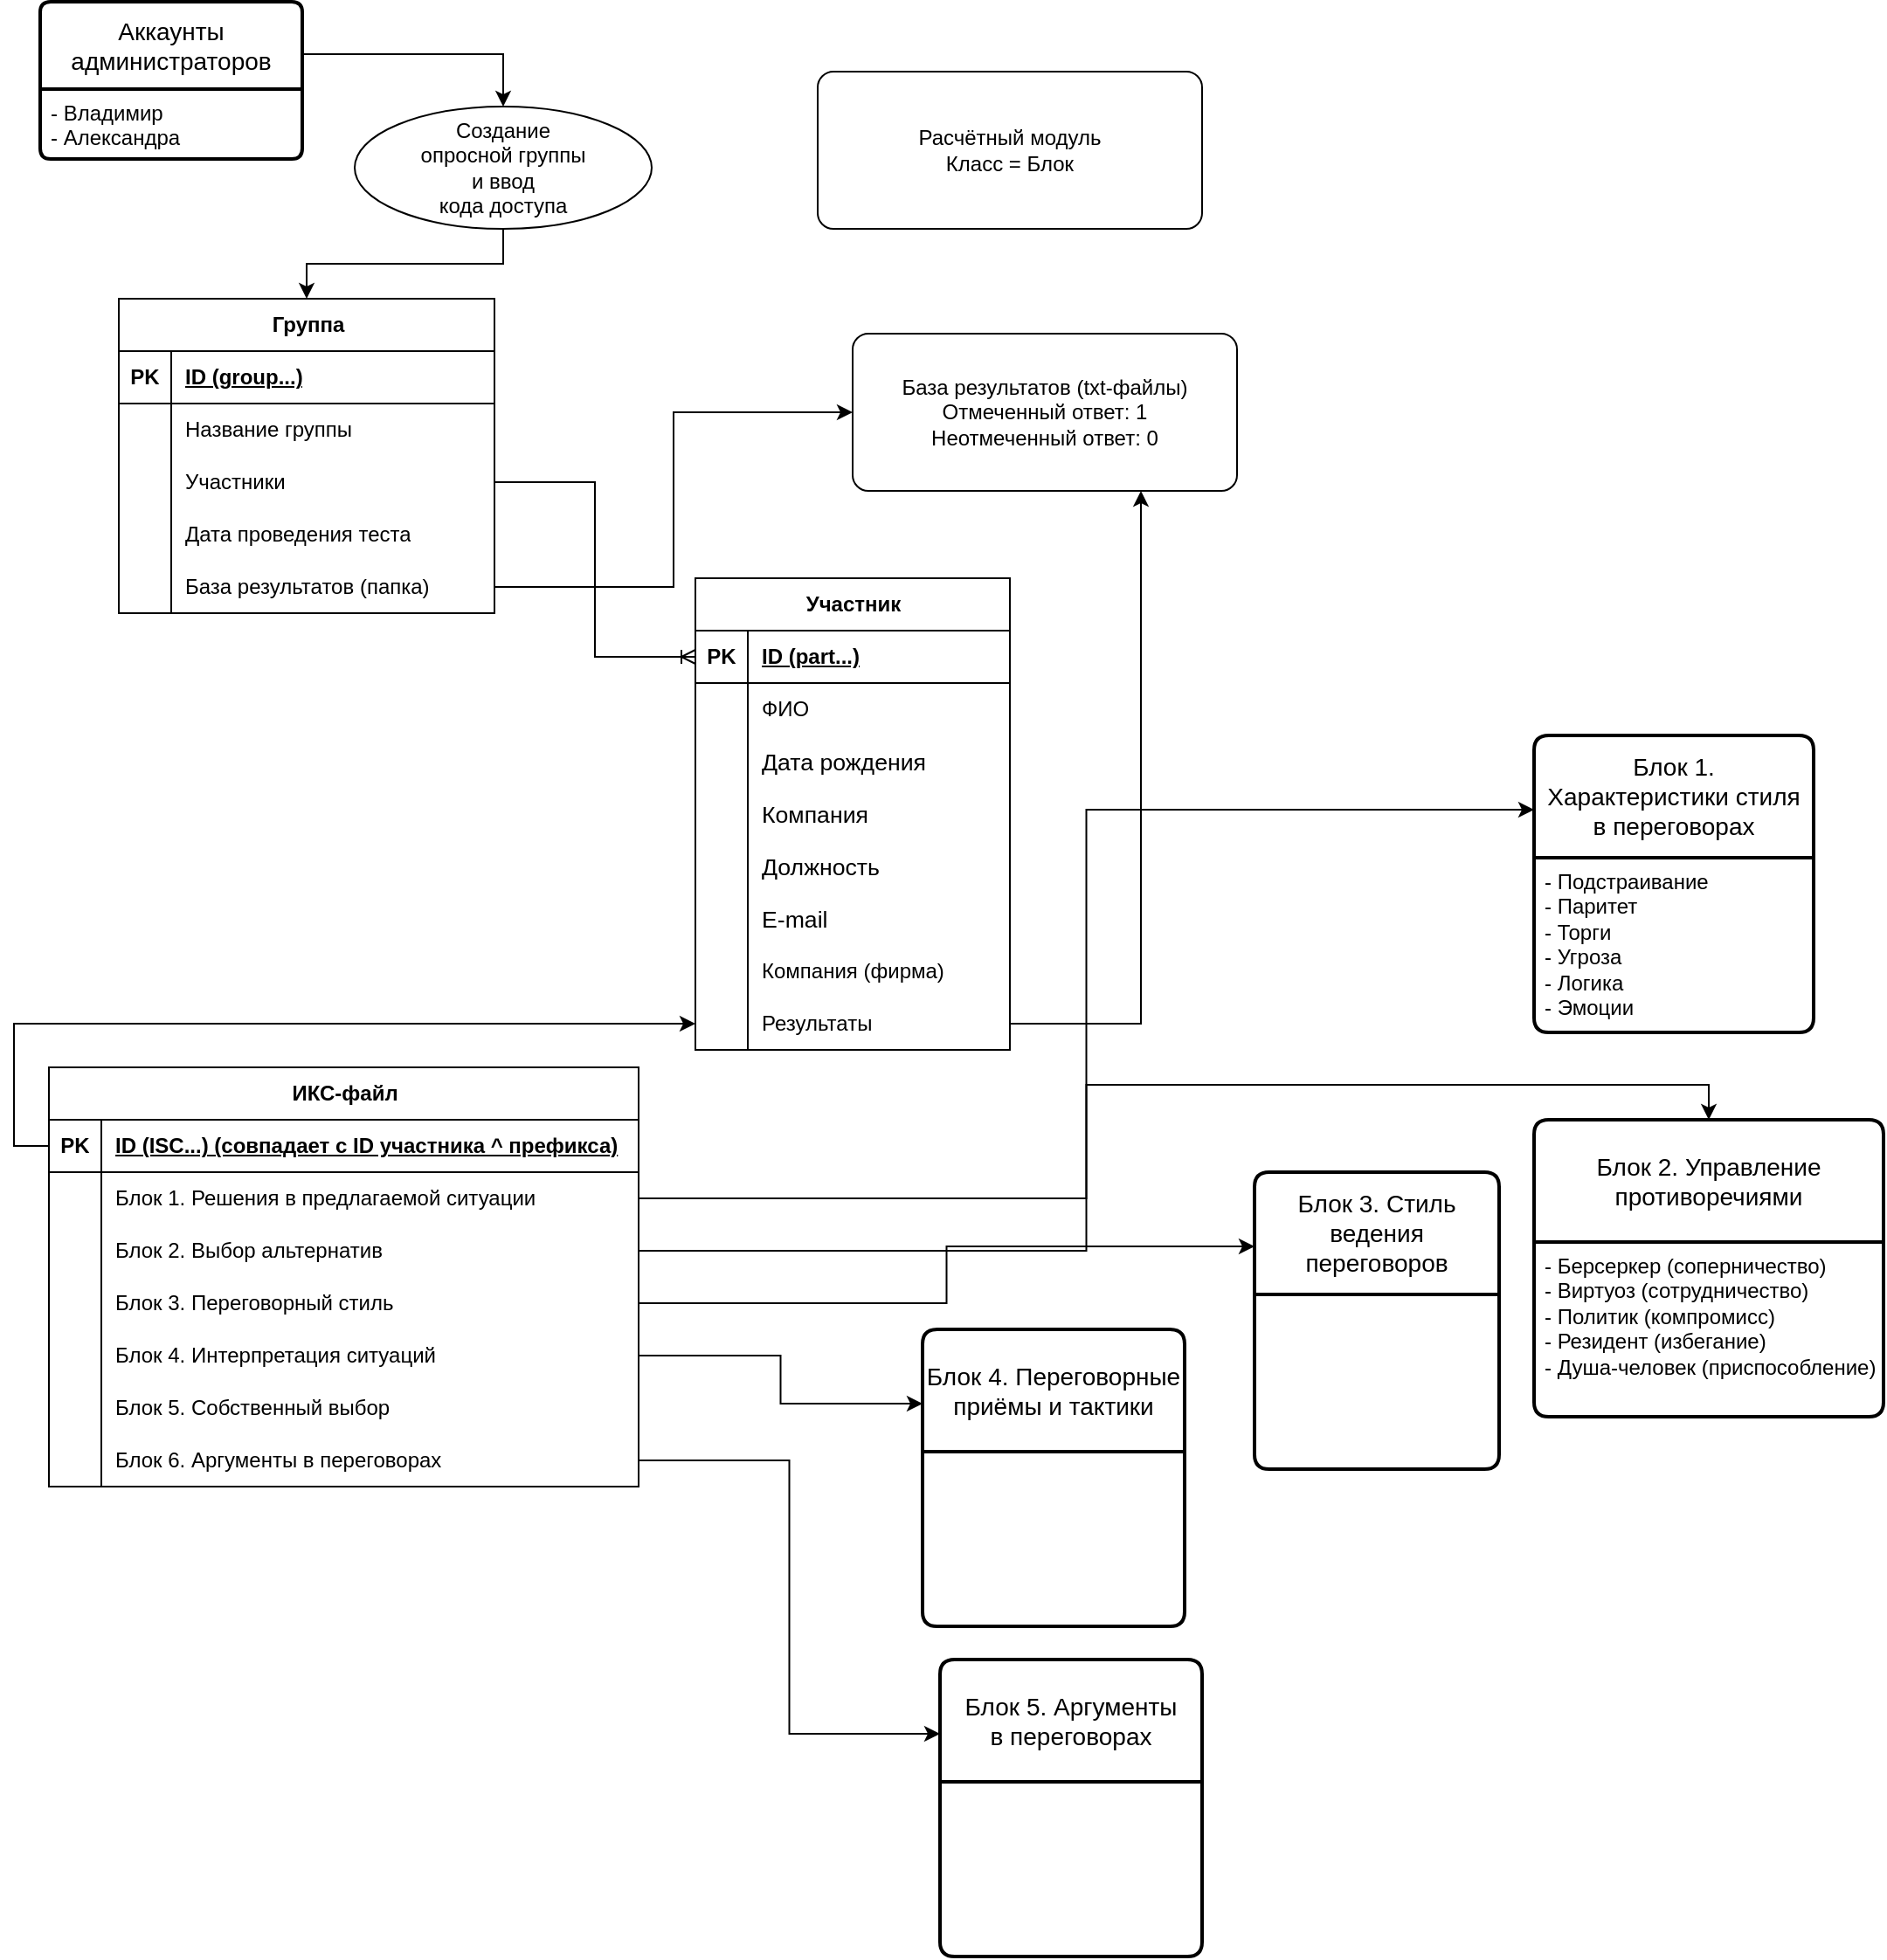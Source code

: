 <mxfile version="24.2.8" type="github">
  <diagram name="Страница — 1" id="jMd7XnvH8LQQWngnc8pW">
    <mxGraphModel dx="1861" dy="1153" grid="1" gridSize="10" guides="1" tooltips="1" connect="1" arrows="1" fold="1" page="1" pageScale="1" pageWidth="827" pageHeight="1169" math="0" shadow="0">
      <root>
        <mxCell id="0" />
        <mxCell id="1" parent="0" />
        <mxCell id="8nZUkpjNU0nt2u1MXgrm-9" value="Аккаунты администраторов" style="swimlane;childLayout=stackLayout;horizontal=1;startSize=50;horizontalStack=0;rounded=1;fontSize=14;fontStyle=0;strokeWidth=2;resizeParent=0;resizeLast=1;shadow=0;dashed=0;align=center;arcSize=4;whiteSpace=wrap;html=1;" parent="1" vertex="1">
          <mxGeometry x="45" y="50" width="150" height="90" as="geometry" />
        </mxCell>
        <mxCell id="8nZUkpjNU0nt2u1MXgrm-10" value="- Владимир&lt;div&gt;- Александра&lt;/div&gt;" style="align=left;strokeColor=none;fillColor=none;spacingLeft=4;fontSize=12;verticalAlign=top;resizable=0;rotatable=0;part=1;html=1;" parent="8nZUkpjNU0nt2u1MXgrm-9" vertex="1">
          <mxGeometry y="50" width="150" height="40" as="geometry" />
        </mxCell>
        <mxCell id="8nZUkpjNU0nt2u1MXgrm-11" value="Группа" style="shape=table;startSize=30;container=1;collapsible=1;childLayout=tableLayout;fixedRows=1;rowLines=0;fontStyle=1;align=center;resizeLast=1;html=1;" parent="1" vertex="1">
          <mxGeometry x="90" y="220" width="215" height="180" as="geometry" />
        </mxCell>
        <mxCell id="8nZUkpjNU0nt2u1MXgrm-12" value="" style="shape=tableRow;horizontal=0;startSize=0;swimlaneHead=0;swimlaneBody=0;fillColor=none;collapsible=0;dropTarget=0;points=[[0,0.5],[1,0.5]];portConstraint=eastwest;top=0;left=0;right=0;bottom=1;" parent="8nZUkpjNU0nt2u1MXgrm-11" vertex="1">
          <mxGeometry y="30" width="215" height="30" as="geometry" />
        </mxCell>
        <mxCell id="8nZUkpjNU0nt2u1MXgrm-13" value="PK" style="shape=partialRectangle;connectable=0;fillColor=none;top=0;left=0;bottom=0;right=0;fontStyle=1;overflow=hidden;whiteSpace=wrap;html=1;" parent="8nZUkpjNU0nt2u1MXgrm-12" vertex="1">
          <mxGeometry width="30" height="30" as="geometry">
            <mxRectangle width="30" height="30" as="alternateBounds" />
          </mxGeometry>
        </mxCell>
        <mxCell id="8nZUkpjNU0nt2u1MXgrm-14" value="ID (group...)" style="shape=partialRectangle;connectable=0;fillColor=none;top=0;left=0;bottom=0;right=0;align=left;spacingLeft=6;fontStyle=5;overflow=hidden;whiteSpace=wrap;html=1;" parent="8nZUkpjNU0nt2u1MXgrm-12" vertex="1">
          <mxGeometry x="30" width="185" height="30" as="geometry">
            <mxRectangle width="185" height="30" as="alternateBounds" />
          </mxGeometry>
        </mxCell>
        <mxCell id="8nZUkpjNU0nt2u1MXgrm-15" value="" style="shape=tableRow;horizontal=0;startSize=0;swimlaneHead=0;swimlaneBody=0;fillColor=none;collapsible=0;dropTarget=0;points=[[0,0.5],[1,0.5]];portConstraint=eastwest;top=0;left=0;right=0;bottom=0;" parent="8nZUkpjNU0nt2u1MXgrm-11" vertex="1">
          <mxGeometry y="60" width="215" height="30" as="geometry" />
        </mxCell>
        <mxCell id="8nZUkpjNU0nt2u1MXgrm-16" value="" style="shape=partialRectangle;connectable=0;fillColor=none;top=0;left=0;bottom=0;right=0;editable=1;overflow=hidden;whiteSpace=wrap;html=1;" parent="8nZUkpjNU0nt2u1MXgrm-15" vertex="1">
          <mxGeometry width="30" height="30" as="geometry">
            <mxRectangle width="30" height="30" as="alternateBounds" />
          </mxGeometry>
        </mxCell>
        <mxCell id="8nZUkpjNU0nt2u1MXgrm-17" value="Название группы" style="shape=partialRectangle;connectable=0;fillColor=none;top=0;left=0;bottom=0;right=0;align=left;spacingLeft=6;overflow=hidden;whiteSpace=wrap;html=1;" parent="8nZUkpjNU0nt2u1MXgrm-15" vertex="1">
          <mxGeometry x="30" width="185" height="30" as="geometry">
            <mxRectangle width="185" height="30" as="alternateBounds" />
          </mxGeometry>
        </mxCell>
        <mxCell id="8nZUkpjNU0nt2u1MXgrm-21" value="" style="shape=tableRow;horizontal=0;startSize=0;swimlaneHead=0;swimlaneBody=0;fillColor=none;collapsible=0;dropTarget=0;points=[[0,0.5],[1,0.5]];portConstraint=eastwest;top=0;left=0;right=0;bottom=0;" parent="8nZUkpjNU0nt2u1MXgrm-11" vertex="1">
          <mxGeometry y="90" width="215" height="30" as="geometry" />
        </mxCell>
        <mxCell id="8nZUkpjNU0nt2u1MXgrm-22" value="" style="shape=partialRectangle;connectable=0;fillColor=none;top=0;left=0;bottom=0;right=0;editable=1;overflow=hidden;whiteSpace=wrap;html=1;" parent="8nZUkpjNU0nt2u1MXgrm-21" vertex="1">
          <mxGeometry width="30" height="30" as="geometry">
            <mxRectangle width="30" height="30" as="alternateBounds" />
          </mxGeometry>
        </mxCell>
        <mxCell id="8nZUkpjNU0nt2u1MXgrm-23" value="Участники" style="shape=partialRectangle;connectable=0;fillColor=none;top=0;left=0;bottom=0;right=0;align=left;spacingLeft=6;overflow=hidden;whiteSpace=wrap;html=1;" parent="8nZUkpjNU0nt2u1MXgrm-21" vertex="1">
          <mxGeometry x="30" width="185" height="30" as="geometry">
            <mxRectangle width="185" height="30" as="alternateBounds" />
          </mxGeometry>
        </mxCell>
        <mxCell id="8nZUkpjNU0nt2u1MXgrm-57" value="" style="shape=tableRow;horizontal=0;startSize=0;swimlaneHead=0;swimlaneBody=0;fillColor=none;collapsible=0;dropTarget=0;points=[[0,0.5],[1,0.5]];portConstraint=eastwest;top=0;left=0;right=0;bottom=0;" parent="8nZUkpjNU0nt2u1MXgrm-11" vertex="1">
          <mxGeometry y="120" width="215" height="30" as="geometry" />
        </mxCell>
        <mxCell id="8nZUkpjNU0nt2u1MXgrm-58" value="" style="shape=partialRectangle;connectable=0;fillColor=none;top=0;left=0;bottom=0;right=0;editable=1;overflow=hidden;whiteSpace=wrap;html=1;" parent="8nZUkpjNU0nt2u1MXgrm-57" vertex="1">
          <mxGeometry width="30" height="30" as="geometry">
            <mxRectangle width="30" height="30" as="alternateBounds" />
          </mxGeometry>
        </mxCell>
        <mxCell id="8nZUkpjNU0nt2u1MXgrm-59" value="Дата проведения теста" style="shape=partialRectangle;connectable=0;fillColor=none;top=0;left=0;bottom=0;right=0;align=left;spacingLeft=6;overflow=hidden;whiteSpace=wrap;html=1;" parent="8nZUkpjNU0nt2u1MXgrm-57" vertex="1">
          <mxGeometry x="30" width="185" height="30" as="geometry">
            <mxRectangle width="185" height="30" as="alternateBounds" />
          </mxGeometry>
        </mxCell>
        <mxCell id="1hD9nNeHTX0CtR0np1fU-3" value="" style="shape=tableRow;horizontal=0;startSize=0;swimlaneHead=0;swimlaneBody=0;fillColor=none;collapsible=0;dropTarget=0;points=[[0,0.5],[1,0.5]];portConstraint=eastwest;top=0;left=0;right=0;bottom=0;" parent="8nZUkpjNU0nt2u1MXgrm-11" vertex="1">
          <mxGeometry y="150" width="215" height="30" as="geometry" />
        </mxCell>
        <mxCell id="1hD9nNeHTX0CtR0np1fU-4" value="" style="shape=partialRectangle;connectable=0;fillColor=none;top=0;left=0;bottom=0;right=0;editable=1;overflow=hidden;whiteSpace=wrap;html=1;" parent="1hD9nNeHTX0CtR0np1fU-3" vertex="1">
          <mxGeometry width="30" height="30" as="geometry">
            <mxRectangle width="30" height="30" as="alternateBounds" />
          </mxGeometry>
        </mxCell>
        <mxCell id="1hD9nNeHTX0CtR0np1fU-5" value="База результатов (папка)" style="shape=partialRectangle;connectable=0;fillColor=none;top=0;left=0;bottom=0;right=0;align=left;spacingLeft=6;overflow=hidden;whiteSpace=wrap;html=1;" parent="1hD9nNeHTX0CtR0np1fU-3" vertex="1">
          <mxGeometry x="30" width="185" height="30" as="geometry">
            <mxRectangle width="185" height="30" as="alternateBounds" />
          </mxGeometry>
        </mxCell>
        <mxCell id="8nZUkpjNU0nt2u1MXgrm-51" value="Блок 1.&lt;div&gt;Характеристики стиля&lt;/div&gt;&lt;div&gt;в переговорах&lt;/div&gt;" style="swimlane;childLayout=stackLayout;horizontal=1;startSize=70;horizontalStack=0;rounded=1;fontSize=14;fontStyle=0;strokeWidth=2;resizeParent=0;resizeLast=1;shadow=0;dashed=0;align=center;arcSize=4;whiteSpace=wrap;html=1;" parent="1" vertex="1">
          <mxGeometry x="900" y="470" width="160" height="170" as="geometry" />
        </mxCell>
        <mxCell id="8nZUkpjNU0nt2u1MXgrm-52" value="- Подстраивание&lt;div&gt;- Паритет&lt;/div&gt;&lt;div&gt;- Торги&lt;/div&gt;&lt;div&gt;- Угроза&lt;/div&gt;&lt;div&gt;- Логика&lt;/div&gt;&lt;div&gt;- Эмоции&lt;/div&gt;" style="align=left;strokeColor=none;fillColor=none;spacingLeft=4;fontSize=12;verticalAlign=top;resizable=0;rotatable=0;part=1;html=1;" parent="8nZUkpjNU0nt2u1MXgrm-51" vertex="1">
          <mxGeometry y="70" width="160" height="100" as="geometry" />
        </mxCell>
        <mxCell id="8nZUkpjNU0nt2u1MXgrm-71" style="edgeStyle=orthogonalEdgeStyle;rounded=0;orthogonalLoop=1;jettySize=auto;html=1;exitX=1;exitY=0;exitDx=0;exitDy=0;entryX=0.5;entryY=0;entryDx=0;entryDy=0;" parent="1" source="8nZUkpjNU0nt2u1MXgrm-10" target="8nZUkpjNU0nt2u1MXgrm-72" edge="1">
          <mxGeometry relative="1" as="geometry">
            <mxPoint x="582.5" y="190" as="targetPoint" />
          </mxGeometry>
        </mxCell>
        <mxCell id="8nZUkpjNU0nt2u1MXgrm-76" style="edgeStyle=orthogonalEdgeStyle;rounded=0;orthogonalLoop=1;jettySize=auto;html=1;entryX=0.5;entryY=0;entryDx=0;entryDy=0;" parent="1" source="8nZUkpjNU0nt2u1MXgrm-72" target="8nZUkpjNU0nt2u1MXgrm-11" edge="1">
          <mxGeometry relative="1" as="geometry" />
        </mxCell>
        <mxCell id="8nZUkpjNU0nt2u1MXgrm-72" value="Создание&lt;div&gt;опросной группы&lt;/div&gt;&lt;div&gt;и ввод&lt;/div&gt;&lt;div&gt;кода доступа&lt;/div&gt;" style="ellipse;whiteSpace=wrap;html=1;align=center;" parent="1" vertex="1">
          <mxGeometry x="225" y="110" width="170" height="70" as="geometry" />
        </mxCell>
        <mxCell id="8nZUkpjNU0nt2u1MXgrm-75" value="" style="edgeStyle=elbowEdgeStyle;fontSize=12;html=1;endArrow=ERoneToMany;rounded=0;exitX=1;exitY=0.5;exitDx=0;exitDy=0;entryX=0;entryY=0.5;entryDx=0;entryDy=0;" parent="1" source="8nZUkpjNU0nt2u1MXgrm-21" target="1hD9nNeHTX0CtR0np1fU-40" edge="1">
          <mxGeometry width="100" height="100" relative="1" as="geometry">
            <mxPoint x="330" y="450" as="sourcePoint" />
            <mxPoint x="360" y="460" as="targetPoint" />
          </mxGeometry>
        </mxCell>
        <mxCell id="8nZUkpjNU0nt2u1MXgrm-81" value="ИКС-файл" style="shape=table;startSize=30;container=1;collapsible=1;childLayout=tableLayout;fixedRows=1;rowLines=0;fontStyle=1;align=center;resizeLast=1;html=1;" parent="1" vertex="1">
          <mxGeometry x="50" y="660" width="337.5" height="240" as="geometry" />
        </mxCell>
        <mxCell id="8nZUkpjNU0nt2u1MXgrm-82" value="" style="shape=tableRow;horizontal=0;startSize=0;swimlaneHead=0;swimlaneBody=0;fillColor=none;collapsible=0;dropTarget=0;points=[[0,0.5],[1,0.5]];portConstraint=eastwest;top=0;left=0;right=0;bottom=1;" parent="8nZUkpjNU0nt2u1MXgrm-81" vertex="1">
          <mxGeometry y="30" width="337.5" height="30" as="geometry" />
        </mxCell>
        <mxCell id="8nZUkpjNU0nt2u1MXgrm-83" value="PK" style="shape=partialRectangle;connectable=0;fillColor=none;top=0;left=0;bottom=0;right=0;fontStyle=1;overflow=hidden;whiteSpace=wrap;html=1;" parent="8nZUkpjNU0nt2u1MXgrm-82" vertex="1">
          <mxGeometry width="30" height="30" as="geometry">
            <mxRectangle width="30" height="30" as="alternateBounds" />
          </mxGeometry>
        </mxCell>
        <mxCell id="8nZUkpjNU0nt2u1MXgrm-84" value="ID (ISC...) (совпадает с ID участника ^ префикса)" style="shape=partialRectangle;connectable=0;fillColor=none;top=0;left=0;bottom=0;right=0;align=left;spacingLeft=6;fontStyle=5;overflow=hidden;whiteSpace=wrap;html=1;" parent="8nZUkpjNU0nt2u1MXgrm-82" vertex="1">
          <mxGeometry x="30" width="307.5" height="30" as="geometry">
            <mxRectangle width="307.5" height="30" as="alternateBounds" />
          </mxGeometry>
        </mxCell>
        <mxCell id="8nZUkpjNU0nt2u1MXgrm-88" value="" style="shape=tableRow;horizontal=0;startSize=0;swimlaneHead=0;swimlaneBody=0;fillColor=none;collapsible=0;dropTarget=0;points=[[0,0.5],[1,0.5]];portConstraint=eastwest;top=0;left=0;right=0;bottom=0;" parent="8nZUkpjNU0nt2u1MXgrm-81" vertex="1">
          <mxGeometry y="60" width="337.5" height="30" as="geometry" />
        </mxCell>
        <mxCell id="8nZUkpjNU0nt2u1MXgrm-89" value="" style="shape=partialRectangle;connectable=0;fillColor=none;top=0;left=0;bottom=0;right=0;editable=1;overflow=hidden;whiteSpace=wrap;html=1;" parent="8nZUkpjNU0nt2u1MXgrm-88" vertex="1">
          <mxGeometry width="30" height="30" as="geometry">
            <mxRectangle width="30" height="30" as="alternateBounds" />
          </mxGeometry>
        </mxCell>
        <mxCell id="8nZUkpjNU0nt2u1MXgrm-90" value="Блок 1. Решения в предлагаемой ситуации" style="shape=partialRectangle;connectable=0;fillColor=none;top=0;left=0;bottom=0;right=0;align=left;spacingLeft=6;overflow=hidden;whiteSpace=wrap;html=1;" parent="8nZUkpjNU0nt2u1MXgrm-88" vertex="1">
          <mxGeometry x="30" width="307.5" height="30" as="geometry">
            <mxRectangle width="307.5" height="30" as="alternateBounds" />
          </mxGeometry>
        </mxCell>
        <mxCell id="8nZUkpjNU0nt2u1MXgrm-91" value="" style="shape=tableRow;horizontal=0;startSize=0;swimlaneHead=0;swimlaneBody=0;fillColor=none;collapsible=0;dropTarget=0;points=[[0,0.5],[1,0.5]];portConstraint=eastwest;top=0;left=0;right=0;bottom=0;" parent="8nZUkpjNU0nt2u1MXgrm-81" vertex="1">
          <mxGeometry y="90" width="337.5" height="30" as="geometry" />
        </mxCell>
        <mxCell id="8nZUkpjNU0nt2u1MXgrm-92" value="" style="shape=partialRectangle;connectable=0;fillColor=none;top=0;left=0;bottom=0;right=0;editable=1;overflow=hidden;whiteSpace=wrap;html=1;" parent="8nZUkpjNU0nt2u1MXgrm-91" vertex="1">
          <mxGeometry width="30" height="30" as="geometry">
            <mxRectangle width="30" height="30" as="alternateBounds" />
          </mxGeometry>
        </mxCell>
        <mxCell id="8nZUkpjNU0nt2u1MXgrm-93" value="Блок 2. Выбор альтернатив" style="shape=partialRectangle;connectable=0;fillColor=none;top=0;left=0;bottom=0;right=0;align=left;spacingLeft=6;overflow=hidden;whiteSpace=wrap;html=1;" parent="8nZUkpjNU0nt2u1MXgrm-91" vertex="1">
          <mxGeometry x="30" width="307.5" height="30" as="geometry">
            <mxRectangle width="307.5" height="30" as="alternateBounds" />
          </mxGeometry>
        </mxCell>
        <mxCell id="8nZUkpjNU0nt2u1MXgrm-94" value="" style="shape=tableRow;horizontal=0;startSize=0;swimlaneHead=0;swimlaneBody=0;fillColor=none;collapsible=0;dropTarget=0;points=[[0,0.5],[1,0.5]];portConstraint=eastwest;top=0;left=0;right=0;bottom=0;" parent="8nZUkpjNU0nt2u1MXgrm-81" vertex="1">
          <mxGeometry y="120" width="337.5" height="30" as="geometry" />
        </mxCell>
        <mxCell id="8nZUkpjNU0nt2u1MXgrm-95" value="" style="shape=partialRectangle;connectable=0;fillColor=none;top=0;left=0;bottom=0;right=0;editable=1;overflow=hidden;whiteSpace=wrap;html=1;" parent="8nZUkpjNU0nt2u1MXgrm-94" vertex="1">
          <mxGeometry width="30" height="30" as="geometry">
            <mxRectangle width="30" height="30" as="alternateBounds" />
          </mxGeometry>
        </mxCell>
        <mxCell id="8nZUkpjNU0nt2u1MXgrm-96" value="Блок 3. Переговорный стиль" style="shape=partialRectangle;connectable=0;fillColor=none;top=0;left=0;bottom=0;right=0;align=left;spacingLeft=6;overflow=hidden;whiteSpace=wrap;html=1;" parent="8nZUkpjNU0nt2u1MXgrm-94" vertex="1">
          <mxGeometry x="30" width="307.5" height="30" as="geometry">
            <mxRectangle width="307.5" height="30" as="alternateBounds" />
          </mxGeometry>
        </mxCell>
        <mxCell id="8nZUkpjNU0nt2u1MXgrm-97" value="" style="shape=tableRow;horizontal=0;startSize=0;swimlaneHead=0;swimlaneBody=0;fillColor=none;collapsible=0;dropTarget=0;points=[[0,0.5],[1,0.5]];portConstraint=eastwest;top=0;left=0;right=0;bottom=0;" parent="8nZUkpjNU0nt2u1MXgrm-81" vertex="1">
          <mxGeometry y="150" width="337.5" height="30" as="geometry" />
        </mxCell>
        <mxCell id="8nZUkpjNU0nt2u1MXgrm-98" value="" style="shape=partialRectangle;connectable=0;fillColor=none;top=0;left=0;bottom=0;right=0;editable=1;overflow=hidden;whiteSpace=wrap;html=1;" parent="8nZUkpjNU0nt2u1MXgrm-97" vertex="1">
          <mxGeometry width="30" height="30" as="geometry">
            <mxRectangle width="30" height="30" as="alternateBounds" />
          </mxGeometry>
        </mxCell>
        <mxCell id="8nZUkpjNU0nt2u1MXgrm-99" value="Блок 4. Интерпретация ситуаций" style="shape=partialRectangle;connectable=0;fillColor=none;top=0;left=0;bottom=0;right=0;align=left;spacingLeft=6;overflow=hidden;whiteSpace=wrap;html=1;" parent="8nZUkpjNU0nt2u1MXgrm-97" vertex="1">
          <mxGeometry x="30" width="307.5" height="30" as="geometry">
            <mxRectangle width="307.5" height="30" as="alternateBounds" />
          </mxGeometry>
        </mxCell>
        <mxCell id="8nZUkpjNU0nt2u1MXgrm-100" value="" style="shape=tableRow;horizontal=0;startSize=0;swimlaneHead=0;swimlaneBody=0;fillColor=none;collapsible=0;dropTarget=0;points=[[0,0.5],[1,0.5]];portConstraint=eastwest;top=0;left=0;right=0;bottom=0;" parent="8nZUkpjNU0nt2u1MXgrm-81" vertex="1">
          <mxGeometry y="180" width="337.5" height="30" as="geometry" />
        </mxCell>
        <mxCell id="8nZUkpjNU0nt2u1MXgrm-101" value="" style="shape=partialRectangle;connectable=0;fillColor=none;top=0;left=0;bottom=0;right=0;editable=1;overflow=hidden;whiteSpace=wrap;html=1;" parent="8nZUkpjNU0nt2u1MXgrm-100" vertex="1">
          <mxGeometry width="30" height="30" as="geometry">
            <mxRectangle width="30" height="30" as="alternateBounds" />
          </mxGeometry>
        </mxCell>
        <mxCell id="8nZUkpjNU0nt2u1MXgrm-102" value="Блок 5. Собственный выбор" style="shape=partialRectangle;connectable=0;fillColor=none;top=0;left=0;bottom=0;right=0;align=left;spacingLeft=6;overflow=hidden;whiteSpace=wrap;html=1;" parent="8nZUkpjNU0nt2u1MXgrm-100" vertex="1">
          <mxGeometry x="30" width="307.5" height="30" as="geometry">
            <mxRectangle width="307.5" height="30" as="alternateBounds" />
          </mxGeometry>
        </mxCell>
        <mxCell id="8nZUkpjNU0nt2u1MXgrm-103" value="" style="shape=tableRow;horizontal=0;startSize=0;swimlaneHead=0;swimlaneBody=0;fillColor=none;collapsible=0;dropTarget=0;points=[[0,0.5],[1,0.5]];portConstraint=eastwest;top=0;left=0;right=0;bottom=0;" parent="8nZUkpjNU0nt2u1MXgrm-81" vertex="1">
          <mxGeometry y="210" width="337.5" height="30" as="geometry" />
        </mxCell>
        <mxCell id="8nZUkpjNU0nt2u1MXgrm-104" value="" style="shape=partialRectangle;connectable=0;fillColor=none;top=0;left=0;bottom=0;right=0;editable=1;overflow=hidden;whiteSpace=wrap;html=1;" parent="8nZUkpjNU0nt2u1MXgrm-103" vertex="1">
          <mxGeometry width="30" height="30" as="geometry">
            <mxRectangle width="30" height="30" as="alternateBounds" />
          </mxGeometry>
        </mxCell>
        <mxCell id="8nZUkpjNU0nt2u1MXgrm-105" value="Блок 6. Аргументы в переговорах" style="shape=partialRectangle;connectable=0;fillColor=none;top=0;left=0;bottom=0;right=0;align=left;spacingLeft=6;overflow=hidden;whiteSpace=wrap;html=1;" parent="8nZUkpjNU0nt2u1MXgrm-103" vertex="1">
          <mxGeometry x="30" width="307.5" height="30" as="geometry">
            <mxRectangle width="307.5" height="30" as="alternateBounds" />
          </mxGeometry>
        </mxCell>
        <mxCell id="8nZUkpjNU0nt2u1MXgrm-107" value="Блок 2. Управление противоречиями" style="swimlane;childLayout=stackLayout;horizontal=1;startSize=70;horizontalStack=0;rounded=1;fontSize=14;fontStyle=0;strokeWidth=2;resizeParent=0;resizeLast=1;shadow=0;dashed=0;align=center;arcSize=4;whiteSpace=wrap;html=1;" parent="1" vertex="1">
          <mxGeometry x="900" y="690" width="200" height="170" as="geometry" />
        </mxCell>
        <mxCell id="8nZUkpjNU0nt2u1MXgrm-108" value="- Берсеркер (соперничество)&lt;div&gt;- Виртуоз (сотрудничество)&lt;/div&gt;&lt;div&gt;-&amp;nbsp;Политик (компромисс)&lt;/div&gt;&lt;div&gt;-&amp;nbsp;Резидент (избегание)&lt;/div&gt;&lt;div&gt;-&amp;nbsp;Душа-человек (приспособление)&lt;/div&gt;" style="align=left;strokeColor=none;fillColor=none;spacingLeft=4;fontSize=12;verticalAlign=top;resizable=0;rotatable=0;part=1;html=1;" parent="8nZUkpjNU0nt2u1MXgrm-107" vertex="1">
          <mxGeometry y="70" width="200" height="100" as="geometry" />
        </mxCell>
        <mxCell id="8nZUkpjNU0nt2u1MXgrm-109" value="Блок 3. Стиль ведения переговоров" style="swimlane;childLayout=stackLayout;horizontal=1;startSize=70;horizontalStack=0;rounded=1;fontSize=14;fontStyle=0;strokeWidth=2;resizeParent=0;resizeLast=1;shadow=0;dashed=0;align=center;arcSize=4;whiteSpace=wrap;html=1;" parent="1" vertex="1">
          <mxGeometry x="740" y="720" width="140" height="170" as="geometry" />
        </mxCell>
        <mxCell id="8nZUkpjNU0nt2u1MXgrm-111" value="Блок 4. Переговорные приёмы и тактики" style="swimlane;childLayout=stackLayout;horizontal=1;startSize=70;horizontalStack=0;rounded=1;fontSize=14;fontStyle=0;strokeWidth=2;resizeParent=0;resizeLast=1;shadow=0;dashed=0;align=center;arcSize=4;whiteSpace=wrap;html=1;" parent="1" vertex="1">
          <mxGeometry x="550" y="810" width="150" height="170" as="geometry" />
        </mxCell>
        <mxCell id="1hD9nNeHTX0CtR0np1fU-6" style="edgeStyle=elbowEdgeStyle;rounded=0;orthogonalLoop=1;jettySize=auto;html=1;exitX=0;exitY=0.5;exitDx=0;exitDy=0;entryX=0;entryY=0.5;entryDx=0;entryDy=0;" parent="1" source="8nZUkpjNU0nt2u1MXgrm-82" target="1hD9nNeHTX0CtR0np1fU-61" edge="1">
          <mxGeometry relative="1" as="geometry">
            <mxPoint x="320" y="550" as="targetPoint" />
            <Array as="points">
              <mxPoint x="30" y="650" />
            </Array>
          </mxGeometry>
        </mxCell>
        <mxCell id="1hD9nNeHTX0CtR0np1fU-9" value="База результатов (txt-файлы)&lt;div&gt;Отмеченный ответ: 1&lt;/div&gt;&lt;div&gt;Неотмеченный ответ: 0&lt;/div&gt;" style="rounded=1;arcSize=10;whiteSpace=wrap;html=1;align=center;" parent="1" vertex="1">
          <mxGeometry x="510" y="240" width="220" height="90" as="geometry" />
        </mxCell>
        <mxCell id="1hD9nNeHTX0CtR0np1fU-10" style="edgeStyle=orthogonalEdgeStyle;rounded=0;orthogonalLoop=1;jettySize=auto;html=1;entryX=0;entryY=0.5;entryDx=0;entryDy=0;" parent="1" source="1hD9nNeHTX0CtR0np1fU-3" target="1hD9nNeHTX0CtR0np1fU-9" edge="1">
          <mxGeometry relative="1" as="geometry" />
        </mxCell>
        <mxCell id="1hD9nNeHTX0CtR0np1fU-39" value="Участник" style="shape=table;startSize=30;container=1;collapsible=1;childLayout=tableLayout;fixedRows=1;rowLines=0;fontStyle=1;align=center;resizeLast=1;html=1;" parent="1" vertex="1">
          <mxGeometry x="420" y="380" width="180" height="270" as="geometry" />
        </mxCell>
        <mxCell id="1hD9nNeHTX0CtR0np1fU-40" value="" style="shape=tableRow;horizontal=0;startSize=0;swimlaneHead=0;swimlaneBody=0;fillColor=none;collapsible=0;dropTarget=0;points=[[0,0.5],[1,0.5]];portConstraint=eastwest;top=0;left=0;right=0;bottom=1;" parent="1hD9nNeHTX0CtR0np1fU-39" vertex="1">
          <mxGeometry y="30" width="180" height="30" as="geometry" />
        </mxCell>
        <mxCell id="1hD9nNeHTX0CtR0np1fU-41" value="PK" style="shape=partialRectangle;connectable=0;fillColor=none;top=0;left=0;bottom=0;right=0;fontStyle=1;overflow=hidden;whiteSpace=wrap;html=1;" parent="1hD9nNeHTX0CtR0np1fU-40" vertex="1">
          <mxGeometry width="30" height="30" as="geometry">
            <mxRectangle width="30" height="30" as="alternateBounds" />
          </mxGeometry>
        </mxCell>
        <mxCell id="1hD9nNeHTX0CtR0np1fU-42" value="ID (part...)" style="shape=partialRectangle;connectable=0;fillColor=none;top=0;left=0;bottom=0;right=0;align=left;spacingLeft=6;fontStyle=5;overflow=hidden;whiteSpace=wrap;html=1;" parent="1hD9nNeHTX0CtR0np1fU-40" vertex="1">
          <mxGeometry x="30" width="150" height="30" as="geometry">
            <mxRectangle width="150" height="30" as="alternateBounds" />
          </mxGeometry>
        </mxCell>
        <mxCell id="1hD9nNeHTX0CtR0np1fU-43" value="" style="shape=tableRow;horizontal=0;startSize=0;swimlaneHead=0;swimlaneBody=0;fillColor=none;collapsible=0;dropTarget=0;points=[[0,0.5],[1,0.5]];portConstraint=eastwest;top=0;left=0;right=0;bottom=0;" parent="1hD9nNeHTX0CtR0np1fU-39" vertex="1">
          <mxGeometry y="60" width="180" height="30" as="geometry" />
        </mxCell>
        <mxCell id="1hD9nNeHTX0CtR0np1fU-44" value="" style="shape=partialRectangle;connectable=0;fillColor=none;top=0;left=0;bottom=0;right=0;editable=1;overflow=hidden;whiteSpace=wrap;html=1;" parent="1hD9nNeHTX0CtR0np1fU-43" vertex="1">
          <mxGeometry width="30" height="30" as="geometry">
            <mxRectangle width="30" height="30" as="alternateBounds" />
          </mxGeometry>
        </mxCell>
        <mxCell id="1hD9nNeHTX0CtR0np1fU-45" value="ФИО" style="shape=partialRectangle;connectable=0;fillColor=none;top=0;left=0;bottom=0;right=0;align=left;spacingLeft=6;overflow=hidden;whiteSpace=wrap;html=1;" parent="1hD9nNeHTX0CtR0np1fU-43" vertex="1">
          <mxGeometry x="30" width="150" height="30" as="geometry">
            <mxRectangle width="150" height="30" as="alternateBounds" />
          </mxGeometry>
        </mxCell>
        <mxCell id="1hD9nNeHTX0CtR0np1fU-46" value="" style="shape=tableRow;horizontal=0;startSize=0;swimlaneHead=0;swimlaneBody=0;fillColor=none;collapsible=0;dropTarget=0;points=[[0,0.5],[1,0.5]];portConstraint=eastwest;top=0;left=0;right=0;bottom=0;" parent="1hD9nNeHTX0CtR0np1fU-39" vertex="1">
          <mxGeometry y="90" width="180" height="30" as="geometry" />
        </mxCell>
        <mxCell id="1hD9nNeHTX0CtR0np1fU-47" value="" style="shape=partialRectangle;connectable=0;fillColor=none;top=0;left=0;bottom=0;right=0;editable=1;overflow=hidden;whiteSpace=wrap;html=1;" parent="1hD9nNeHTX0CtR0np1fU-46" vertex="1">
          <mxGeometry width="30" height="30" as="geometry">
            <mxRectangle width="30" height="30" as="alternateBounds" />
          </mxGeometry>
        </mxCell>
        <mxCell id="1hD9nNeHTX0CtR0np1fU-48" value="&lt;span style=&quot;font-family: Arial, sans-serif; font-size: 13.333px;&quot;&gt;Дата рождения&lt;/span&gt;" style="shape=partialRectangle;connectable=0;fillColor=none;top=0;left=0;bottom=0;right=0;align=left;spacingLeft=6;overflow=hidden;whiteSpace=wrap;html=1;" parent="1hD9nNeHTX0CtR0np1fU-46" vertex="1">
          <mxGeometry x="30" width="150" height="30" as="geometry">
            <mxRectangle width="150" height="30" as="alternateBounds" />
          </mxGeometry>
        </mxCell>
        <mxCell id="1hD9nNeHTX0CtR0np1fU-49" value="" style="shape=tableRow;horizontal=0;startSize=0;swimlaneHead=0;swimlaneBody=0;fillColor=none;collapsible=0;dropTarget=0;points=[[0,0.5],[1,0.5]];portConstraint=eastwest;top=0;left=0;right=0;bottom=0;" parent="1hD9nNeHTX0CtR0np1fU-39" vertex="1">
          <mxGeometry y="120" width="180" height="30" as="geometry" />
        </mxCell>
        <mxCell id="1hD9nNeHTX0CtR0np1fU-50" value="" style="shape=partialRectangle;connectable=0;fillColor=none;top=0;left=0;bottom=0;right=0;editable=1;overflow=hidden;whiteSpace=wrap;html=1;" parent="1hD9nNeHTX0CtR0np1fU-49" vertex="1">
          <mxGeometry width="30" height="30" as="geometry">
            <mxRectangle width="30" height="30" as="alternateBounds" />
          </mxGeometry>
        </mxCell>
        <mxCell id="1hD9nNeHTX0CtR0np1fU-51" value="&lt;span style=&quot;font-family: Arial, sans-serif; font-size: 13.333px;&quot;&gt;Компания&lt;/span&gt;" style="shape=partialRectangle;connectable=0;fillColor=none;top=0;left=0;bottom=0;right=0;align=left;spacingLeft=6;overflow=hidden;whiteSpace=wrap;html=1;" parent="1hD9nNeHTX0CtR0np1fU-49" vertex="1">
          <mxGeometry x="30" width="150" height="30" as="geometry">
            <mxRectangle width="150" height="30" as="alternateBounds" />
          </mxGeometry>
        </mxCell>
        <mxCell id="1hD9nNeHTX0CtR0np1fU-52" value="" style="shape=tableRow;horizontal=0;startSize=0;swimlaneHead=0;swimlaneBody=0;fillColor=none;collapsible=0;dropTarget=0;points=[[0,0.5],[1,0.5]];portConstraint=eastwest;top=0;left=0;right=0;bottom=0;" parent="1hD9nNeHTX0CtR0np1fU-39" vertex="1">
          <mxGeometry y="150" width="180" height="30" as="geometry" />
        </mxCell>
        <mxCell id="1hD9nNeHTX0CtR0np1fU-53" value="" style="shape=partialRectangle;connectable=0;fillColor=none;top=0;left=0;bottom=0;right=0;editable=1;overflow=hidden;whiteSpace=wrap;html=1;" parent="1hD9nNeHTX0CtR0np1fU-52" vertex="1">
          <mxGeometry width="30" height="30" as="geometry">
            <mxRectangle width="30" height="30" as="alternateBounds" />
          </mxGeometry>
        </mxCell>
        <mxCell id="1hD9nNeHTX0CtR0np1fU-54" value="&lt;span style=&quot;font-family: Arial, sans-serif; font-size: 13.333px;&quot;&gt;Должность&amp;nbsp;&lt;/span&gt;" style="shape=partialRectangle;connectable=0;fillColor=none;top=0;left=0;bottom=0;right=0;align=left;spacingLeft=6;overflow=hidden;whiteSpace=wrap;html=1;" parent="1hD9nNeHTX0CtR0np1fU-52" vertex="1">
          <mxGeometry x="30" width="150" height="30" as="geometry">
            <mxRectangle width="150" height="30" as="alternateBounds" />
          </mxGeometry>
        </mxCell>
        <mxCell id="1hD9nNeHTX0CtR0np1fU-55" value="" style="shape=tableRow;horizontal=0;startSize=0;swimlaneHead=0;swimlaneBody=0;fillColor=none;collapsible=0;dropTarget=0;points=[[0,0.5],[1,0.5]];portConstraint=eastwest;top=0;left=0;right=0;bottom=0;" parent="1hD9nNeHTX0CtR0np1fU-39" vertex="1">
          <mxGeometry y="180" width="180" height="30" as="geometry" />
        </mxCell>
        <mxCell id="1hD9nNeHTX0CtR0np1fU-56" value="" style="shape=partialRectangle;connectable=0;fillColor=none;top=0;left=0;bottom=0;right=0;editable=1;overflow=hidden;whiteSpace=wrap;html=1;" parent="1hD9nNeHTX0CtR0np1fU-55" vertex="1">
          <mxGeometry width="30" height="30" as="geometry">
            <mxRectangle width="30" height="30" as="alternateBounds" />
          </mxGeometry>
        </mxCell>
        <mxCell id="1hD9nNeHTX0CtR0np1fU-57" value="&lt;span style=&quot;font-family: Arial, sans-serif; font-size: 13.333px;&quot;&gt;E-mail&lt;/span&gt;" style="shape=partialRectangle;connectable=0;fillColor=none;top=0;left=0;bottom=0;right=0;align=left;spacingLeft=6;overflow=hidden;whiteSpace=wrap;html=1;" parent="1hD9nNeHTX0CtR0np1fU-55" vertex="1">
          <mxGeometry x="30" width="150" height="30" as="geometry">
            <mxRectangle width="150" height="30" as="alternateBounds" />
          </mxGeometry>
        </mxCell>
        <mxCell id="1hD9nNeHTX0CtR0np1fU-58" value="" style="shape=tableRow;horizontal=0;startSize=0;swimlaneHead=0;swimlaneBody=0;fillColor=none;collapsible=0;dropTarget=0;points=[[0,0.5],[1,0.5]];portConstraint=eastwest;top=0;left=0;right=0;bottom=0;" parent="1hD9nNeHTX0CtR0np1fU-39" vertex="1">
          <mxGeometry y="210" width="180" height="30" as="geometry" />
        </mxCell>
        <mxCell id="1hD9nNeHTX0CtR0np1fU-59" value="" style="shape=partialRectangle;connectable=0;fillColor=none;top=0;left=0;bottom=0;right=0;editable=1;overflow=hidden;whiteSpace=wrap;html=1;" parent="1hD9nNeHTX0CtR0np1fU-58" vertex="1">
          <mxGeometry width="30" height="30" as="geometry">
            <mxRectangle width="30" height="30" as="alternateBounds" />
          </mxGeometry>
        </mxCell>
        <mxCell id="1hD9nNeHTX0CtR0np1fU-60" value="Компания (фирма)" style="shape=partialRectangle;connectable=0;fillColor=none;top=0;left=0;bottom=0;right=0;align=left;spacingLeft=6;overflow=hidden;whiteSpace=wrap;html=1;" parent="1hD9nNeHTX0CtR0np1fU-58" vertex="1">
          <mxGeometry x="30" width="150" height="30" as="geometry">
            <mxRectangle width="150" height="30" as="alternateBounds" />
          </mxGeometry>
        </mxCell>
        <mxCell id="1hD9nNeHTX0CtR0np1fU-61" value="" style="shape=tableRow;horizontal=0;startSize=0;swimlaneHead=0;swimlaneBody=0;fillColor=none;collapsible=0;dropTarget=0;points=[[0,0.5],[1,0.5]];portConstraint=eastwest;top=0;left=0;right=0;bottom=0;" parent="1hD9nNeHTX0CtR0np1fU-39" vertex="1">
          <mxGeometry y="240" width="180" height="30" as="geometry" />
        </mxCell>
        <mxCell id="1hD9nNeHTX0CtR0np1fU-62" value="" style="shape=partialRectangle;connectable=0;fillColor=none;top=0;left=0;bottom=0;right=0;editable=1;overflow=hidden;whiteSpace=wrap;html=1;" parent="1hD9nNeHTX0CtR0np1fU-61" vertex="1">
          <mxGeometry width="30" height="30" as="geometry">
            <mxRectangle width="30" height="30" as="alternateBounds" />
          </mxGeometry>
        </mxCell>
        <mxCell id="1hD9nNeHTX0CtR0np1fU-63" value="Результаты" style="shape=partialRectangle;connectable=0;fillColor=none;top=0;left=0;bottom=0;right=0;align=left;spacingLeft=6;overflow=hidden;whiteSpace=wrap;html=1;" parent="1hD9nNeHTX0CtR0np1fU-61" vertex="1">
          <mxGeometry x="30" width="150" height="30" as="geometry">
            <mxRectangle width="150" height="30" as="alternateBounds" />
          </mxGeometry>
        </mxCell>
        <mxCell id="1hD9nNeHTX0CtR0np1fU-65" style="edgeStyle=orthogonalEdgeStyle;rounded=0;orthogonalLoop=1;jettySize=auto;html=1;entryX=0.75;entryY=1;entryDx=0;entryDy=0;" parent="1" source="1hD9nNeHTX0CtR0np1fU-61" target="1hD9nNeHTX0CtR0np1fU-9" edge="1">
          <mxGeometry relative="1" as="geometry" />
        </mxCell>
        <mxCell id="1hD9nNeHTX0CtR0np1fU-66" value="Расчётный модуль&lt;div&gt;Класс = Блок&lt;/div&gt;" style="rounded=1;arcSize=10;whiteSpace=wrap;html=1;align=center;" parent="1" vertex="1">
          <mxGeometry x="490" y="90" width="220" height="90" as="geometry" />
        </mxCell>
        <mxCell id="Fgp51v-eXKfV9B7huSIv-1" style="edgeStyle=orthogonalEdgeStyle;rounded=0;orthogonalLoop=1;jettySize=auto;html=1;exitX=1;exitY=0.5;exitDx=0;exitDy=0;entryX=0;entryY=0.25;entryDx=0;entryDy=0;" edge="1" parent="1" source="8nZUkpjNU0nt2u1MXgrm-88" target="8nZUkpjNU0nt2u1MXgrm-51">
          <mxGeometry relative="1" as="geometry" />
        </mxCell>
        <mxCell id="Fgp51v-eXKfV9B7huSIv-2" style="edgeStyle=orthogonalEdgeStyle;rounded=0;orthogonalLoop=1;jettySize=auto;html=1;exitX=1;exitY=0.5;exitDx=0;exitDy=0;entryX=0.5;entryY=0;entryDx=0;entryDy=0;" edge="1" parent="1" source="8nZUkpjNU0nt2u1MXgrm-91" target="8nZUkpjNU0nt2u1MXgrm-107">
          <mxGeometry relative="1" as="geometry" />
        </mxCell>
        <mxCell id="Fgp51v-eXKfV9B7huSIv-3" style="edgeStyle=orthogonalEdgeStyle;rounded=0;orthogonalLoop=1;jettySize=auto;html=1;exitX=1;exitY=0.5;exitDx=0;exitDy=0;entryX=0;entryY=0.25;entryDx=0;entryDy=0;" edge="1" parent="1" source="8nZUkpjNU0nt2u1MXgrm-94" target="8nZUkpjNU0nt2u1MXgrm-109">
          <mxGeometry relative="1" as="geometry" />
        </mxCell>
        <mxCell id="Fgp51v-eXKfV9B7huSIv-4" value="Блок 5. Аргументы&lt;div&gt;в переговорах&lt;/div&gt;" style="swimlane;childLayout=stackLayout;horizontal=1;startSize=70;horizontalStack=0;rounded=1;fontSize=14;fontStyle=0;strokeWidth=2;resizeParent=0;resizeLast=1;shadow=0;dashed=0;align=center;arcSize=4;whiteSpace=wrap;html=1;" vertex="1" parent="1">
          <mxGeometry x="560" y="999" width="150" height="170" as="geometry" />
        </mxCell>
        <mxCell id="Fgp51v-eXKfV9B7huSIv-5" style="edgeStyle=orthogonalEdgeStyle;rounded=0;orthogonalLoop=1;jettySize=auto;html=1;entryX=0;entryY=0.25;entryDx=0;entryDy=0;" edge="1" parent="1" source="8nZUkpjNU0nt2u1MXgrm-97" target="8nZUkpjNU0nt2u1MXgrm-111">
          <mxGeometry relative="1" as="geometry" />
        </mxCell>
        <mxCell id="Fgp51v-eXKfV9B7huSIv-6" style="edgeStyle=orthogonalEdgeStyle;rounded=0;orthogonalLoop=1;jettySize=auto;html=1;exitX=1;exitY=0.5;exitDx=0;exitDy=0;entryX=0;entryY=0.25;entryDx=0;entryDy=0;" edge="1" parent="1" source="8nZUkpjNU0nt2u1MXgrm-103" target="Fgp51v-eXKfV9B7huSIv-4">
          <mxGeometry relative="1" as="geometry" />
        </mxCell>
      </root>
    </mxGraphModel>
  </diagram>
</mxfile>
